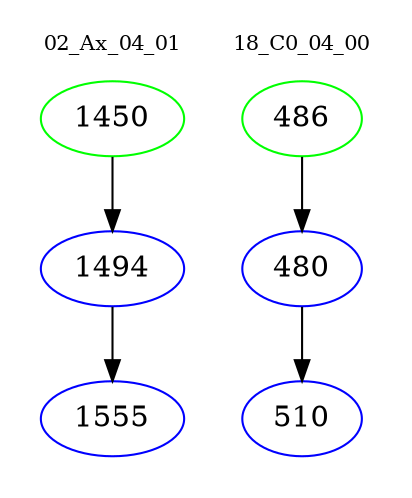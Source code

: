 digraph{
subgraph cluster_0 {
color = white
label = "02_Ax_04_01";
fontsize=10;
T0_1450 [label="1450", color="green"]
T0_1450 -> T0_1494 [color="black"]
T0_1494 [label="1494", color="blue"]
T0_1494 -> T0_1555 [color="black"]
T0_1555 [label="1555", color="blue"]
}
subgraph cluster_1 {
color = white
label = "18_C0_04_00";
fontsize=10;
T1_486 [label="486", color="green"]
T1_486 -> T1_480 [color="black"]
T1_480 [label="480", color="blue"]
T1_480 -> T1_510 [color="black"]
T1_510 [label="510", color="blue"]
}
}
